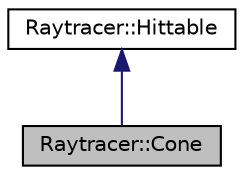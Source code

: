 digraph "Raytracer::Cone"
{
 // LATEX_PDF_SIZE
  edge [fontname="Helvetica",fontsize="10",labelfontname="Helvetica",labelfontsize="10"];
  node [fontname="Helvetica",fontsize="10",shape=record];
  Node1 [label="Raytracer::Cone",height=0.2,width=0.4,color="black", fillcolor="grey75", style="filled", fontcolor="black",tooltip="Class representing a cone in 3D space."];
  Node2 -> Node1 [dir="back",color="midnightblue",fontsize="10",style="solid",fontname="Helvetica"];
  Node2 [label="Raytracer::Hittable",height=0.2,width=0.4,color="black", fillcolor="white", style="filled",URL="$classRaytracer_1_1Hittable.html",tooltip=" "];
}

